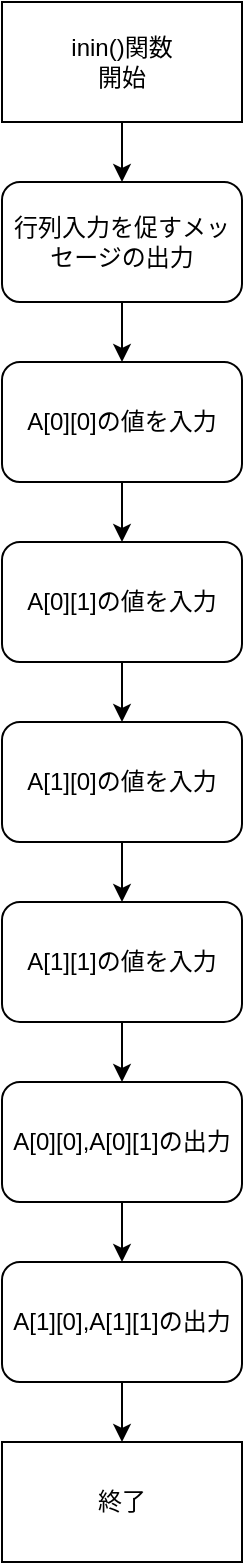 <mxfile version="24.4.0" type="onedrive">
  <diagram name="ページ1" id="h2QdEWdDyE0UK1Bm8i2B">
    <mxGraphModel grid="1" page="1" gridSize="10" guides="1" tooltips="1" connect="1" arrows="1" fold="1" pageScale="1" pageWidth="827" pageHeight="1169" math="0" shadow="0">
      <root>
        <mxCell id="0" />
        <mxCell id="1" parent="0" />
        <mxCell id="1oIMW-t6v7dMZ5ZTIKhA-12" style="edgeStyle=orthogonalEdgeStyle;rounded=0;orthogonalLoop=1;jettySize=auto;html=1;exitX=0.5;exitY=1;exitDx=0;exitDy=0;entryX=0.5;entryY=0;entryDx=0;entryDy=0;" edge="1" parent="1" source="1oIMW-t6v7dMZ5ZTIKhA-1" target="1oIMW-t6v7dMZ5ZTIKhA-2">
          <mxGeometry relative="1" as="geometry" />
        </mxCell>
        <mxCell id="1oIMW-t6v7dMZ5ZTIKhA-1" value="inin()関数&lt;div&gt;開始&lt;/div&gt;" style="rounded=0;whiteSpace=wrap;html=1;" vertex="1" parent="1">
          <mxGeometry x="120" width="120" height="60" as="geometry" />
        </mxCell>
        <mxCell id="1oIMW-t6v7dMZ5ZTIKhA-13" style="edgeStyle=orthogonalEdgeStyle;rounded=0;orthogonalLoop=1;jettySize=auto;html=1;exitX=0.5;exitY=1;exitDx=0;exitDy=0;entryX=0.5;entryY=0;entryDx=0;entryDy=0;" edge="1" parent="1" source="1oIMW-t6v7dMZ5ZTIKhA-2" target="1oIMW-t6v7dMZ5ZTIKhA-3">
          <mxGeometry relative="1" as="geometry" />
        </mxCell>
        <mxCell id="1oIMW-t6v7dMZ5ZTIKhA-2" value="行列入力を促すメッセージの出力" style="rounded=1;whiteSpace=wrap;html=1;" vertex="1" parent="1">
          <mxGeometry x="120" y="90" width="120" height="60" as="geometry" />
        </mxCell>
        <mxCell id="1oIMW-t6v7dMZ5ZTIKhA-14" style="edgeStyle=orthogonalEdgeStyle;rounded=0;orthogonalLoop=1;jettySize=auto;html=1;exitX=0.5;exitY=1;exitDx=0;exitDy=0;" edge="1" parent="1" source="1oIMW-t6v7dMZ5ZTIKhA-3" target="1oIMW-t6v7dMZ5ZTIKhA-5">
          <mxGeometry relative="1" as="geometry" />
        </mxCell>
        <mxCell id="1oIMW-t6v7dMZ5ZTIKhA-3" value="A[0][0]の値を入力" style="rounded=1;whiteSpace=wrap;html=1;" vertex="1" parent="1">
          <mxGeometry x="120" y="180" width="120" height="60" as="geometry" />
        </mxCell>
        <mxCell id="1oIMW-t6v7dMZ5ZTIKhA-15" style="edgeStyle=orthogonalEdgeStyle;rounded=0;orthogonalLoop=1;jettySize=auto;html=1;exitX=0.5;exitY=1;exitDx=0;exitDy=0;entryX=0.5;entryY=0;entryDx=0;entryDy=0;" edge="1" parent="1" source="1oIMW-t6v7dMZ5ZTIKhA-5" target="1oIMW-t6v7dMZ5ZTIKhA-6">
          <mxGeometry relative="1" as="geometry" />
        </mxCell>
        <mxCell id="1oIMW-t6v7dMZ5ZTIKhA-5" value="A[0][1]の値を入力" style="rounded=1;whiteSpace=wrap;html=1;" vertex="1" parent="1">
          <mxGeometry x="120" y="270" width="120" height="60" as="geometry" />
        </mxCell>
        <mxCell id="1oIMW-t6v7dMZ5ZTIKhA-16" style="edgeStyle=orthogonalEdgeStyle;rounded=0;orthogonalLoop=1;jettySize=auto;html=1;exitX=0.5;exitY=1;exitDx=0;exitDy=0;entryX=0.5;entryY=0;entryDx=0;entryDy=0;" edge="1" parent="1" source="1oIMW-t6v7dMZ5ZTIKhA-6" target="1oIMW-t6v7dMZ5ZTIKhA-7">
          <mxGeometry relative="1" as="geometry" />
        </mxCell>
        <mxCell id="1oIMW-t6v7dMZ5ZTIKhA-6" value="A[1][0]の値を入力" style="rounded=1;whiteSpace=wrap;html=1;" vertex="1" parent="1">
          <mxGeometry x="120" y="360" width="120" height="60" as="geometry" />
        </mxCell>
        <mxCell id="1oIMW-t6v7dMZ5ZTIKhA-17" style="edgeStyle=orthogonalEdgeStyle;rounded=0;orthogonalLoop=1;jettySize=auto;html=1;exitX=0.5;exitY=1;exitDx=0;exitDy=0;entryX=0.5;entryY=0;entryDx=0;entryDy=0;" edge="1" parent="1" source="1oIMW-t6v7dMZ5ZTIKhA-7" target="1oIMW-t6v7dMZ5ZTIKhA-8">
          <mxGeometry relative="1" as="geometry" />
        </mxCell>
        <mxCell id="1oIMW-t6v7dMZ5ZTIKhA-7" value="A[1][1]の値を入力" style="rounded=1;whiteSpace=wrap;html=1;" vertex="1" parent="1">
          <mxGeometry x="120" y="450" width="120" height="60" as="geometry" />
        </mxCell>
        <mxCell id="1oIMW-t6v7dMZ5ZTIKhA-20" style="edgeStyle=orthogonalEdgeStyle;rounded=0;orthogonalLoop=1;jettySize=auto;html=1;exitX=0.5;exitY=1;exitDx=0;exitDy=0;entryX=0.5;entryY=0;entryDx=0;entryDy=0;" edge="1" parent="1" source="1oIMW-t6v7dMZ5ZTIKhA-8" target="1oIMW-t6v7dMZ5ZTIKhA-10">
          <mxGeometry relative="1" as="geometry" />
        </mxCell>
        <mxCell id="1oIMW-t6v7dMZ5ZTIKhA-8" value="A[0][0],A[0][1]の出力" style="rounded=1;whiteSpace=wrap;html=1;" vertex="1" parent="1">
          <mxGeometry x="120" y="540" width="120" height="60" as="geometry" />
        </mxCell>
        <mxCell id="1oIMW-t6v7dMZ5ZTIKhA-19" style="edgeStyle=orthogonalEdgeStyle;rounded=0;orthogonalLoop=1;jettySize=auto;html=1;exitX=0.5;exitY=1;exitDx=0;exitDy=0;" edge="1" parent="1" source="1oIMW-t6v7dMZ5ZTIKhA-10" target="1oIMW-t6v7dMZ5ZTIKhA-11">
          <mxGeometry relative="1" as="geometry" />
        </mxCell>
        <mxCell id="1oIMW-t6v7dMZ5ZTIKhA-10" value="A[1][0],A[1&lt;span style=&quot;background-color: initial;&quot;&gt;][1]の出力&lt;/span&gt;" style="rounded=1;whiteSpace=wrap;html=1;" vertex="1" parent="1">
          <mxGeometry x="120" y="630" width="120" height="60" as="geometry" />
        </mxCell>
        <mxCell id="1oIMW-t6v7dMZ5ZTIKhA-11" value="終了" style="rounded=0;whiteSpace=wrap;html=1;" vertex="1" parent="1">
          <mxGeometry x="120" y="720" width="120" height="60" as="geometry" />
        </mxCell>
      </root>
    </mxGraphModel>
  </diagram>
</mxfile>
